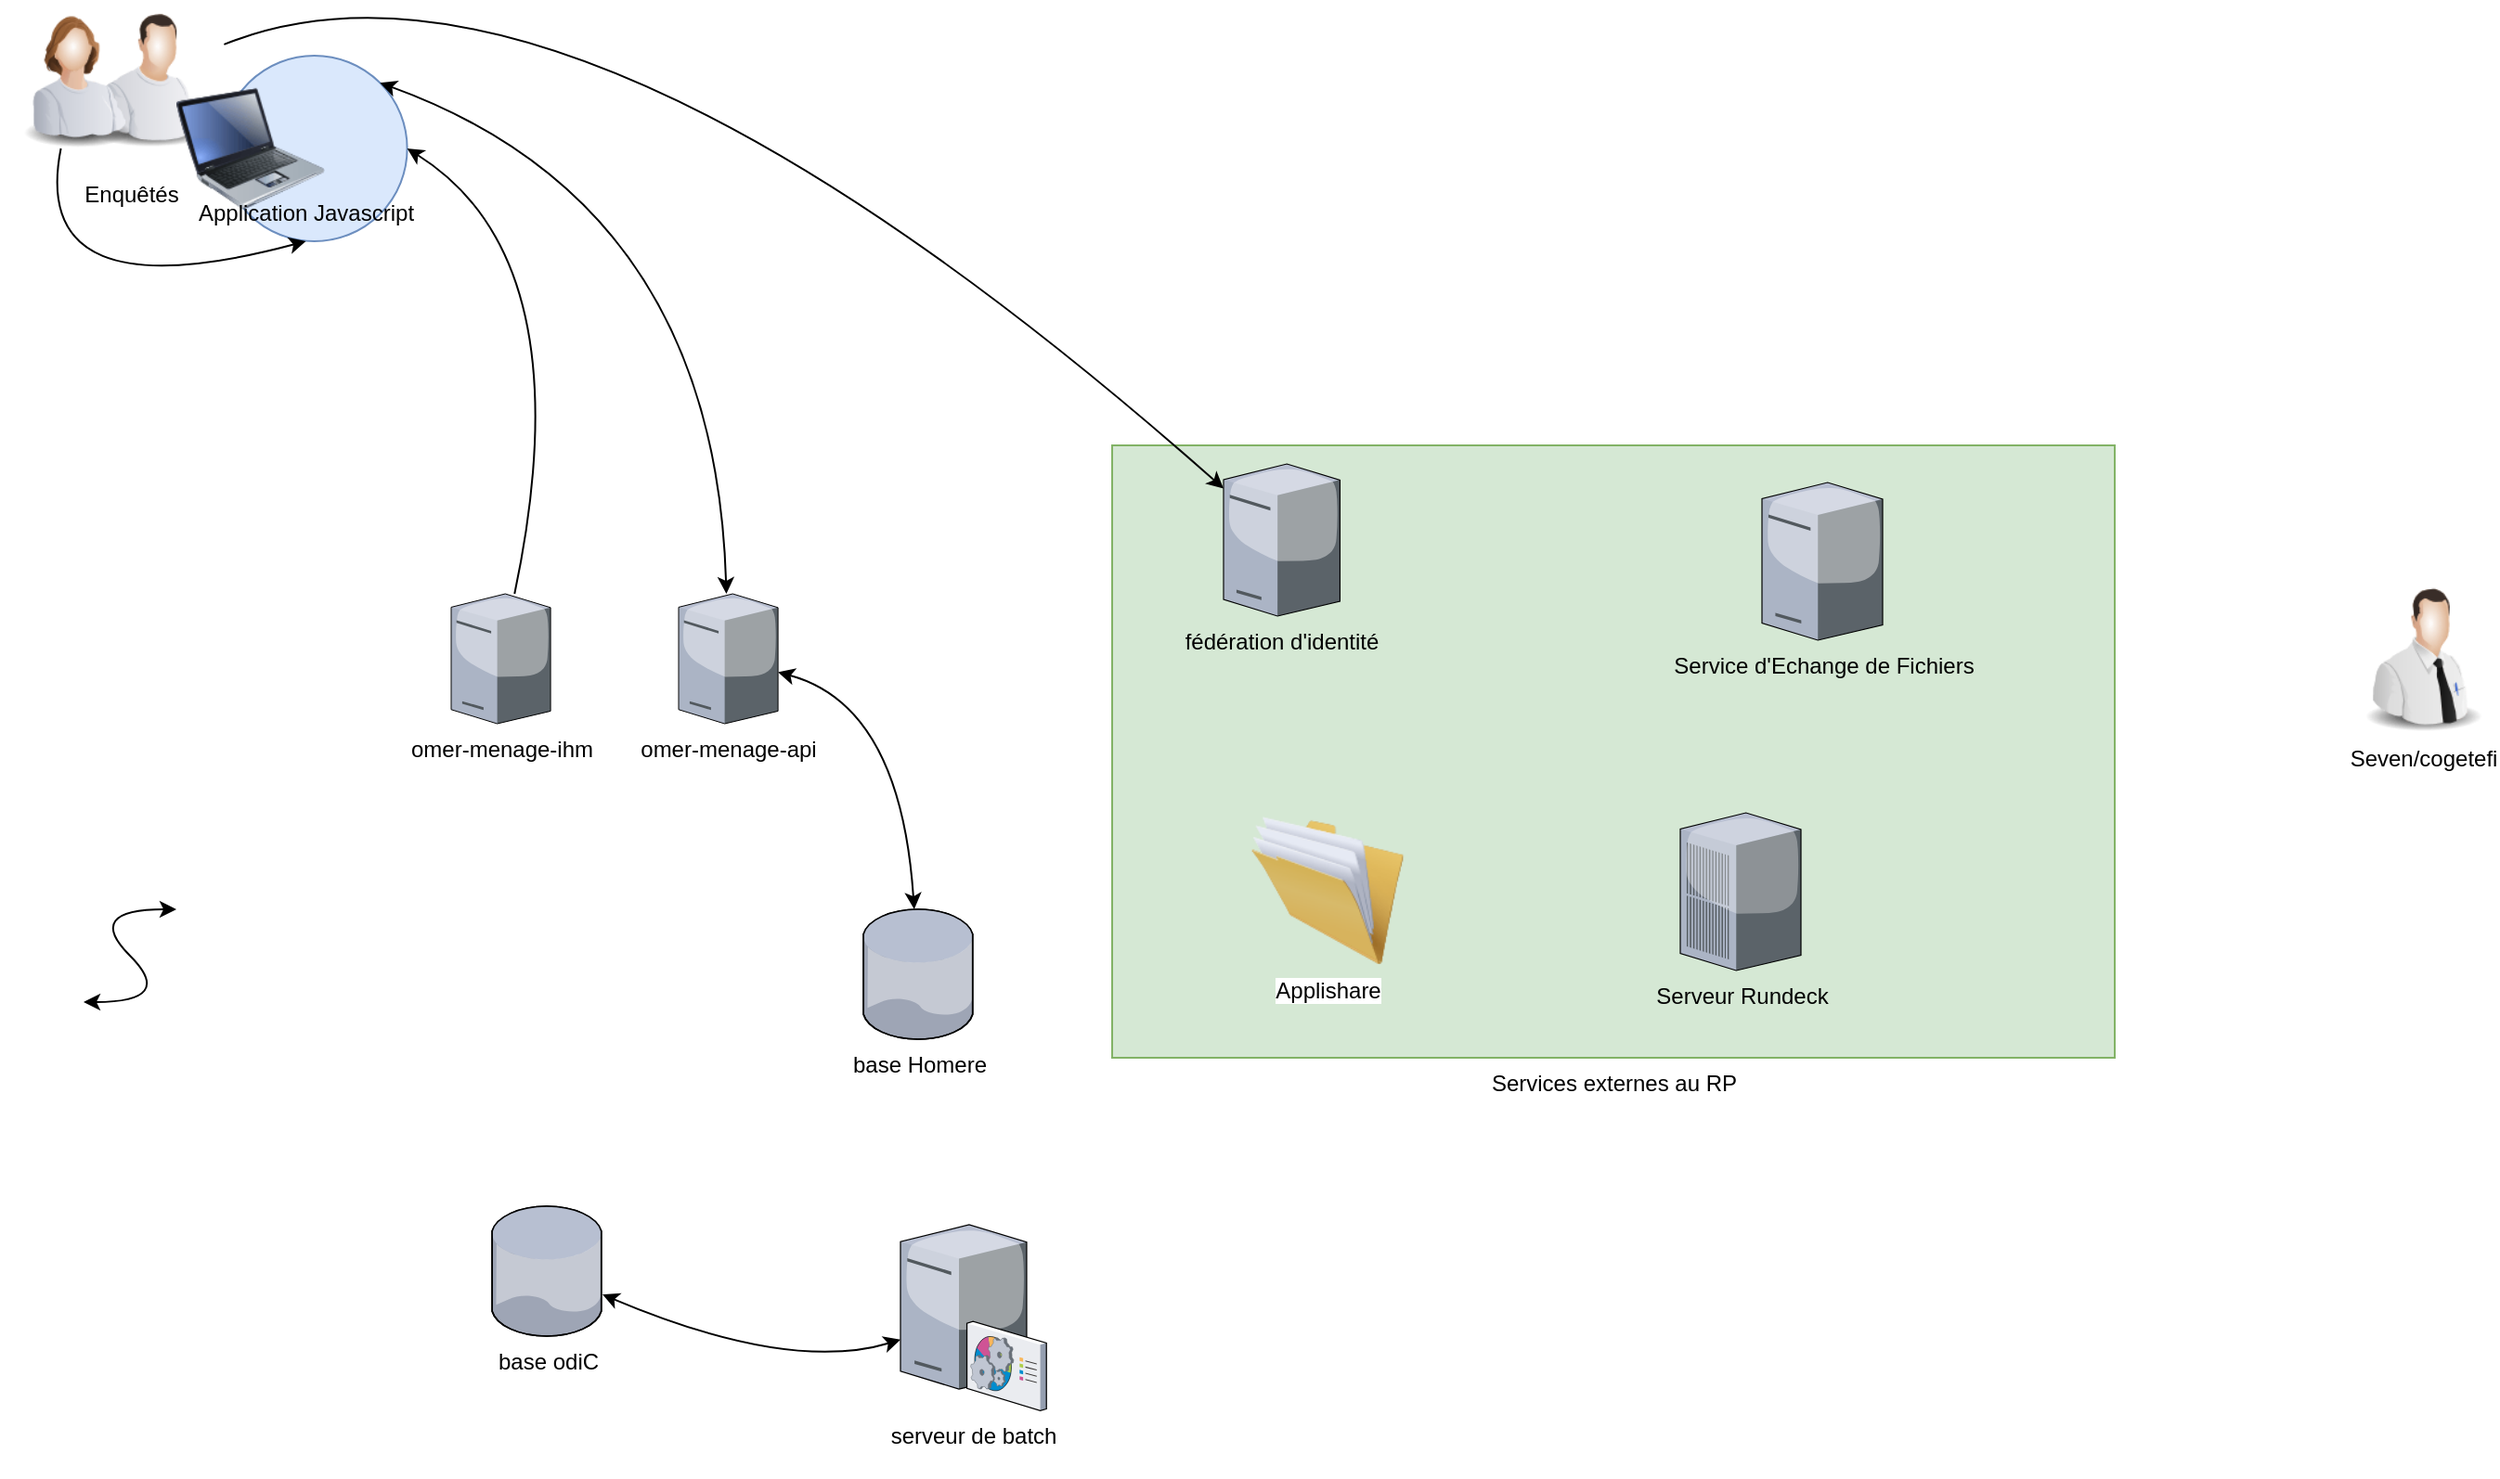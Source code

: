 <mxfile version="24.4.4" type="github">
  <diagram name="Page-1" id="B9jVK3V53PdYb-HJFb9O">
    <mxGraphModel dx="2505" dy="2053" grid="1" gridSize="10" guides="1" tooltips="1" connect="1" arrows="1" fold="1" page="1" pageScale="1" pageWidth="827" pageHeight="1169" math="0" shadow="0">
      <root>
        <mxCell id="0" />
        <mxCell id="1" parent="0" />
        <mxCell id="7z7TJ7-RLRAt2_LsNbH--7" value="base Homere" style="verticalLabelPosition=bottom;sketch=0;aspect=fixed;html=1;verticalAlign=top;strokeColor=none;align=center;outlineConnect=0;shape=mxgraph.citrix.database;" vertex="1" parent="1">
          <mxGeometry x="280" y="460" width="59.5" height="70" as="geometry" />
        </mxCell>
        <mxCell id="7z7TJ7-RLRAt2_LsNbH--13" value="" style="group" vertex="1" connectable="0" parent="1">
          <mxGeometry x="414" y="210" width="540" height="330" as="geometry" />
        </mxCell>
        <mxCell id="7z7TJ7-RLRAt2_LsNbH--12" value="Services externes au RP" style="verticalLabelPosition=bottom;verticalAlign=top;html=1;shape=mxgraph.basic.rect;fillColor2=none;strokeWidth=1;size=20;indent=5;fillColor=#d5e8d4;strokeColor=#82b366;" vertex="1" parent="7z7TJ7-RLRAt2_LsNbH--13">
          <mxGeometry width="540" height="330" as="geometry" />
        </mxCell>
        <mxCell id="7z7TJ7-RLRAt2_LsNbH--11" value="fédération d&#39;identité" style="verticalLabelPosition=bottom;sketch=0;aspect=fixed;html=1;verticalAlign=top;align=center;outlineConnect=0;shape=mxgraph.citrix.tower_server;fillColor=#fff2cc;strokeColor=#d6b656;" vertex="1" parent="7z7TJ7-RLRAt2_LsNbH--13">
          <mxGeometry x="60.0" y="10" width="62.72" height="82" as="geometry" />
        </mxCell>
        <mxCell id="7z7TJ7-RLRAt2_LsNbH--41" value="Service d&#39;Echange de Fichiers" style="verticalLabelPosition=bottom;sketch=0;aspect=fixed;html=1;verticalAlign=top;strokeColor=none;align=center;outlineConnect=0;shape=mxgraph.citrix.license_server;" vertex="1" parent="7z7TJ7-RLRAt2_LsNbH--13">
          <mxGeometry x="350" y="20" width="65" height="85" as="geometry" />
        </mxCell>
        <mxCell id="7z7TJ7-RLRAt2_LsNbH--14" value="Applishare" style="image;html=1;image=img/lib/clip_art/general/Full_Folder_128x128.png" vertex="1" parent="7z7TJ7-RLRAt2_LsNbH--13">
          <mxGeometry x="36" y="200" width="160" height="80" as="geometry" />
        </mxCell>
        <mxCell id="7z7TJ7-RLRAt2_LsNbH--42" value="Serveur Rundeck" style="verticalLabelPosition=bottom;sketch=0;aspect=fixed;html=1;verticalAlign=top;strokeColor=none;align=center;outlineConnect=0;shape=mxgraph.citrix.pbx_server;" vertex="1" parent="7z7TJ7-RLRAt2_LsNbH--13">
          <mxGeometry x="306" y="198" width="65" height="85" as="geometry" />
        </mxCell>
        <mxCell id="7z7TJ7-RLRAt2_LsNbH--20" value="Seven/cogetefi" style="image;html=1;image=img/lib/clip_art/people/Tech_Man_128x128.png" vertex="1" parent="1">
          <mxGeometry x="1080" y="285" width="80" height="80" as="geometry" />
        </mxCell>
        <mxCell id="7z7TJ7-RLRAt2_LsNbH--23" value="" style="group" vertex="1" connectable="0" parent="1">
          <mxGeometry x="-130" width="170.88" height="190" as="geometry" />
        </mxCell>
        <mxCell id="7z7TJ7-RLRAt2_LsNbH--37" value="" style="group" vertex="1" connectable="0" parent="7z7TJ7-RLRAt2_LsNbH--23">
          <mxGeometry x="-54.31" y="-30" width="199.75" height="220" as="geometry" />
        </mxCell>
        <mxCell id="7z7TJ7-RLRAt2_LsNbH--21" value="" style="group" vertex="1" connectable="0" parent="7z7TJ7-RLRAt2_LsNbH--37">
          <mxGeometry width="160" height="120" as="geometry" />
        </mxCell>
        <mxCell id="7z7TJ7-RLRAt2_LsNbH--19" value="" style="image;html=1;image=img/lib/clip_art/people/Worker_Man_128x128.png" vertex="1" parent="7z7TJ7-RLRAt2_LsNbH--21">
          <mxGeometry x="40" width="80" height="80" as="geometry" />
        </mxCell>
        <mxCell id="7z7TJ7-RLRAt2_LsNbH--18" value="" style="image;html=1;image=img/lib/clip_art/people/Worker_Woman_128x128.png;container=1;" vertex="1" parent="7z7TJ7-RLRAt2_LsNbH--21">
          <mxGeometry width="80" height="80" as="geometry" />
        </mxCell>
        <mxCell id="7z7TJ7-RLRAt2_LsNbH--22" value="Enquêtés" style="text;html=1;align=center;verticalAlign=middle;whiteSpace=wrap;rounded=0;" vertex="1" parent="7z7TJ7-RLRAt2_LsNbH--21">
          <mxGeometry x="40" y="90" width="60" height="30" as="geometry" />
        </mxCell>
        <mxCell id="7z7TJ7-RLRAt2_LsNbH--36" value="" style="group" vertex="1" connectable="0" parent="7z7TJ7-RLRAt2_LsNbH--37">
          <mxGeometry x="94.31" y="30" width="129.75" height="100" as="geometry" />
        </mxCell>
        <mxCell id="7z7TJ7-RLRAt2_LsNbH--33" value="" style="ellipse;whiteSpace=wrap;html=1;aspect=fixed;fillColor=#dae8fc;strokeColor=#6c8ebf;" vertex="1" parent="7z7TJ7-RLRAt2_LsNbH--36">
          <mxGeometry x="24.31" width="100" height="100" as="geometry" />
        </mxCell>
        <mxCell id="7z7TJ7-RLRAt2_LsNbH--31" value="" style="image;html=1;image=img/lib/clip_art/computers/Laptop_128x128.png" vertex="1" parent="7z7TJ7-RLRAt2_LsNbH--36">
          <mxGeometry y="10" width="80" height="80" as="geometry" />
        </mxCell>
        <mxCell id="7z7TJ7-RLRAt2_LsNbH--34" value="Application Javascript" style="text;html=1;align=center;verticalAlign=middle;whiteSpace=wrap;rounded=0;" vertex="1" parent="7z7TJ7-RLRAt2_LsNbH--36">
          <mxGeometry x="9.75" y="70" width="120" height="30" as="geometry" />
        </mxCell>
        <mxCell id="7z7TJ7-RLRAt2_LsNbH--38" value="" style="curved=1;endArrow=classic;html=1;rounded=0;entryX=0.5;entryY=1;entryDx=0;entryDy=0;" edge="1" parent="7z7TJ7-RLRAt2_LsNbH--37" source="7z7TJ7-RLRAt2_LsNbH--18" target="7z7TJ7-RLRAt2_LsNbH--34">
          <mxGeometry width="50" height="50" relative="1" as="geometry">
            <mxPoint x="-115.69" y="180" as="sourcePoint" />
            <mxPoint x="-65.69" y="130" as="targetPoint" />
            <Array as="points">
              <mxPoint x="14.31" y="170" />
            </Array>
          </mxGeometry>
        </mxCell>
        <mxCell id="7z7TJ7-RLRAt2_LsNbH--24" value="" style="curved=1;endArrow=classic;html=1;rounded=0;" edge="1" parent="1" source="7z7TJ7-RLRAt2_LsNbH--19" target="7z7TJ7-RLRAt2_LsNbH--11">
          <mxGeometry width="50" height="50" relative="1" as="geometry">
            <mxPoint x="120" y="20" as="sourcePoint" />
            <mxPoint x="300" y="20" as="targetPoint" />
            <Array as="points">
              <mxPoint x="120" y="-80" />
            </Array>
          </mxGeometry>
        </mxCell>
        <mxCell id="7z7TJ7-RLRAt2_LsNbH--25" value="" style="curved=1;endArrow=classic;html=1;rounded=0;startArrow=classic;startFill=1;" edge="1" parent="1" source="7z7TJ7-RLRAt2_LsNbH--7" target="7z7TJ7-RLRAt2_LsNbH--9">
          <mxGeometry width="50" height="50" relative="1" as="geometry">
            <mxPoint x="270" y="470" as="sourcePoint" />
            <mxPoint x="320" y="420" as="targetPoint" />
            <Array as="points">
              <mxPoint x="300" y="350" />
            </Array>
          </mxGeometry>
        </mxCell>
        <mxCell id="7z7TJ7-RLRAt2_LsNbH--26" value="" style="curved=1;endArrow=classic;html=1;rounded=0;startArrow=classic;startFill=1;" edge="1" parent="1" source="7z7TJ7-RLRAt2_LsNbH--29" target="7z7TJ7-RLRAt2_LsNbH--28">
          <mxGeometry width="50" height="50" relative="1" as="geometry">
            <mxPoint x="280" y="570" as="sourcePoint" />
            <mxPoint x="330" y="520" as="targetPoint" />
            <Array as="points">
              <mxPoint x="240" y="710" />
            </Array>
          </mxGeometry>
        </mxCell>
        <mxCell id="7z7TJ7-RLRAt2_LsNbH--28" value="serveur de batch&lt;div&gt;&lt;br&gt;&lt;/div&gt;" style="verticalLabelPosition=bottom;sketch=0;aspect=fixed;html=1;verticalAlign=top;strokeColor=none;align=center;outlineConnect=0;shape=mxgraph.citrix.command_center;" vertex="1" parent="1">
          <mxGeometry x="300" y="630" width="78.65" height="100" as="geometry" />
        </mxCell>
        <mxCell id="7z7TJ7-RLRAt2_LsNbH--29" value="base odiC" style="verticalLabelPosition=bottom;sketch=0;aspect=fixed;html=1;verticalAlign=top;strokeColor=none;align=center;outlineConnect=0;shape=mxgraph.citrix.database;" vertex="1" parent="1">
          <mxGeometry x="80" y="620" width="59.5" height="70" as="geometry" />
        </mxCell>
        <mxCell id="7z7TJ7-RLRAt2_LsNbH--30" value="" style="group" vertex="1" connectable="0" parent="1">
          <mxGeometry x="58" y="290" width="176.04" height="70" as="geometry" />
        </mxCell>
        <mxCell id="7z7TJ7-RLRAt2_LsNbH--9" value="omer-menage-api" style="verticalLabelPosition=bottom;sketch=0;aspect=fixed;html=1;verticalAlign=top;strokeColor=none;align=center;outlineConnect=0;shape=mxgraph.citrix.tower_server;" vertex="1" parent="7z7TJ7-RLRAt2_LsNbH--30">
          <mxGeometry x="122.5" width="53.54" height="70" as="geometry" />
        </mxCell>
        <mxCell id="7z7TJ7-RLRAt2_LsNbH--10" value="omer-menage-ihm" style="verticalLabelPosition=bottom;sketch=0;aspect=fixed;html=1;verticalAlign=top;strokeColor=none;align=center;outlineConnect=0;shape=mxgraph.citrix.tower_server;" vertex="1" parent="7z7TJ7-RLRAt2_LsNbH--30">
          <mxGeometry width="53.54" height="70" as="geometry" />
        </mxCell>
        <mxCell id="7z7TJ7-RLRAt2_LsNbH--32" value="" style="curved=1;endArrow=classic;html=1;rounded=0;startArrow=classic;startFill=1;entryX=1;entryY=0;entryDx=0;entryDy=0;" edge="1" parent="1" source="7z7TJ7-RLRAt2_LsNbH--9" target="7z7TJ7-RLRAt2_LsNbH--33">
          <mxGeometry width="50" height="50" relative="1" as="geometry">
            <mxPoint x="139.5" y="170" as="sourcePoint" />
            <mxPoint x="189.5" y="120" as="targetPoint" />
            <Array as="points">
              <mxPoint x="200" y="80" />
            </Array>
          </mxGeometry>
        </mxCell>
        <mxCell id="7z7TJ7-RLRAt2_LsNbH--39" value="" style="curved=1;endArrow=classic;html=1;rounded=0;entryX=1;entryY=0.5;entryDx=0;entryDy=0;" edge="1" parent="1" source="7z7TJ7-RLRAt2_LsNbH--10" target="7z7TJ7-RLRAt2_LsNbH--33">
          <mxGeometry width="50" height="50" relative="1" as="geometry">
            <mxPoint x="-120" y="260" as="sourcePoint" />
            <mxPoint x="-70" y="210" as="targetPoint" />
            <Array as="points">
              <mxPoint x="130" y="110" />
            </Array>
          </mxGeometry>
        </mxCell>
        <mxCell id="7z7TJ7-RLRAt2_LsNbH--40" value="" style="curved=1;endArrow=classic;html=1;rounded=0;startArrow=classic;startFill=1;" edge="1" parent="1">
          <mxGeometry width="50" height="50" relative="1" as="geometry">
            <mxPoint x="-140" y="510" as="sourcePoint" />
            <mxPoint x="-90" y="460" as="targetPoint" />
            <Array as="points">
              <mxPoint x="-90" y="510" />
              <mxPoint x="-140" y="460" />
            </Array>
          </mxGeometry>
        </mxCell>
      </root>
    </mxGraphModel>
  </diagram>
</mxfile>
